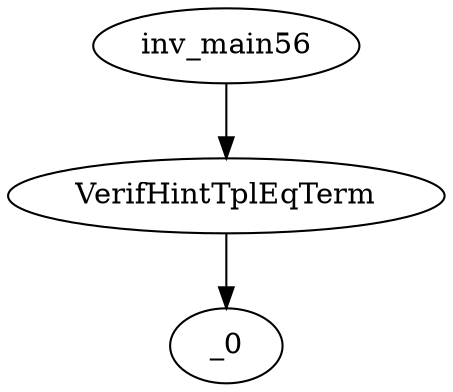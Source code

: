 digraph dag {
0 [label="inv_main56"];
1 [label="VerifHintTplEqTerm"];
2 [label="_0"];
0->1
1 -> 2
}

